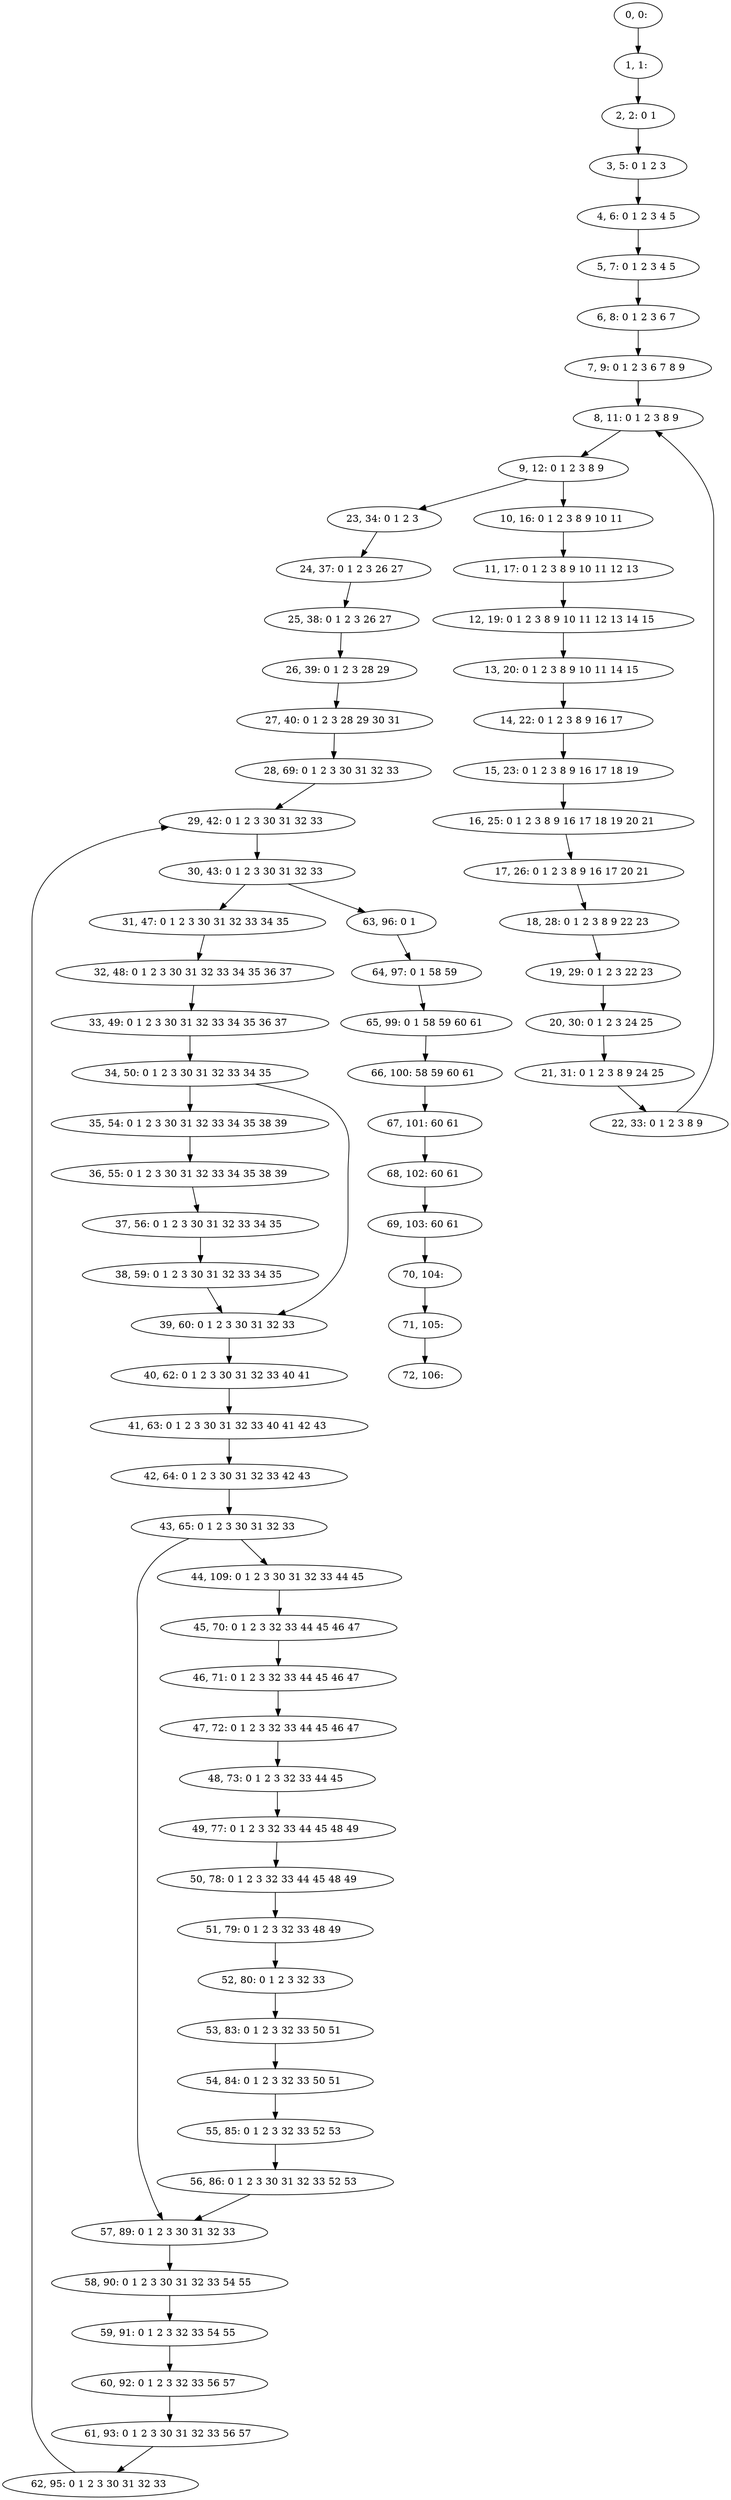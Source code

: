 digraph G {
0[label="0, 0: "];
1[label="1, 1: "];
2[label="2, 2: 0 1 "];
3[label="3, 5: 0 1 2 3 "];
4[label="4, 6: 0 1 2 3 4 5 "];
5[label="5, 7: 0 1 2 3 4 5 "];
6[label="6, 8: 0 1 2 3 6 7 "];
7[label="7, 9: 0 1 2 3 6 7 8 9 "];
8[label="8, 11: 0 1 2 3 8 9 "];
9[label="9, 12: 0 1 2 3 8 9 "];
10[label="10, 16: 0 1 2 3 8 9 10 11 "];
11[label="11, 17: 0 1 2 3 8 9 10 11 12 13 "];
12[label="12, 19: 0 1 2 3 8 9 10 11 12 13 14 15 "];
13[label="13, 20: 0 1 2 3 8 9 10 11 14 15 "];
14[label="14, 22: 0 1 2 3 8 9 16 17 "];
15[label="15, 23: 0 1 2 3 8 9 16 17 18 19 "];
16[label="16, 25: 0 1 2 3 8 9 16 17 18 19 20 21 "];
17[label="17, 26: 0 1 2 3 8 9 16 17 20 21 "];
18[label="18, 28: 0 1 2 3 8 9 22 23 "];
19[label="19, 29: 0 1 2 3 22 23 "];
20[label="20, 30: 0 1 2 3 24 25 "];
21[label="21, 31: 0 1 2 3 8 9 24 25 "];
22[label="22, 33: 0 1 2 3 8 9 "];
23[label="23, 34: 0 1 2 3 "];
24[label="24, 37: 0 1 2 3 26 27 "];
25[label="25, 38: 0 1 2 3 26 27 "];
26[label="26, 39: 0 1 2 3 28 29 "];
27[label="27, 40: 0 1 2 3 28 29 30 31 "];
28[label="28, 69: 0 1 2 3 30 31 32 33 "];
29[label="29, 42: 0 1 2 3 30 31 32 33 "];
30[label="30, 43: 0 1 2 3 30 31 32 33 "];
31[label="31, 47: 0 1 2 3 30 31 32 33 34 35 "];
32[label="32, 48: 0 1 2 3 30 31 32 33 34 35 36 37 "];
33[label="33, 49: 0 1 2 3 30 31 32 33 34 35 36 37 "];
34[label="34, 50: 0 1 2 3 30 31 32 33 34 35 "];
35[label="35, 54: 0 1 2 3 30 31 32 33 34 35 38 39 "];
36[label="36, 55: 0 1 2 3 30 31 32 33 34 35 38 39 "];
37[label="37, 56: 0 1 2 3 30 31 32 33 34 35 "];
38[label="38, 59: 0 1 2 3 30 31 32 33 34 35 "];
39[label="39, 60: 0 1 2 3 30 31 32 33 "];
40[label="40, 62: 0 1 2 3 30 31 32 33 40 41 "];
41[label="41, 63: 0 1 2 3 30 31 32 33 40 41 42 43 "];
42[label="42, 64: 0 1 2 3 30 31 32 33 42 43 "];
43[label="43, 65: 0 1 2 3 30 31 32 33 "];
44[label="44, 109: 0 1 2 3 30 31 32 33 44 45 "];
45[label="45, 70: 0 1 2 3 32 33 44 45 46 47 "];
46[label="46, 71: 0 1 2 3 32 33 44 45 46 47 "];
47[label="47, 72: 0 1 2 3 32 33 44 45 46 47 "];
48[label="48, 73: 0 1 2 3 32 33 44 45 "];
49[label="49, 77: 0 1 2 3 32 33 44 45 48 49 "];
50[label="50, 78: 0 1 2 3 32 33 44 45 48 49 "];
51[label="51, 79: 0 1 2 3 32 33 48 49 "];
52[label="52, 80: 0 1 2 3 32 33 "];
53[label="53, 83: 0 1 2 3 32 33 50 51 "];
54[label="54, 84: 0 1 2 3 32 33 50 51 "];
55[label="55, 85: 0 1 2 3 32 33 52 53 "];
56[label="56, 86: 0 1 2 3 30 31 32 33 52 53 "];
57[label="57, 89: 0 1 2 3 30 31 32 33 "];
58[label="58, 90: 0 1 2 3 30 31 32 33 54 55 "];
59[label="59, 91: 0 1 2 3 32 33 54 55 "];
60[label="60, 92: 0 1 2 3 32 33 56 57 "];
61[label="61, 93: 0 1 2 3 30 31 32 33 56 57 "];
62[label="62, 95: 0 1 2 3 30 31 32 33 "];
63[label="63, 96: 0 1 "];
64[label="64, 97: 0 1 58 59 "];
65[label="65, 99: 0 1 58 59 60 61 "];
66[label="66, 100: 58 59 60 61 "];
67[label="67, 101: 60 61 "];
68[label="68, 102: 60 61 "];
69[label="69, 103: 60 61 "];
70[label="70, 104: "];
71[label="71, 105: "];
72[label="72, 106: "];
0->1 ;
1->2 ;
2->3 ;
3->4 ;
4->5 ;
5->6 ;
6->7 ;
7->8 ;
8->9 ;
9->10 ;
9->23 ;
10->11 ;
11->12 ;
12->13 ;
13->14 ;
14->15 ;
15->16 ;
16->17 ;
17->18 ;
18->19 ;
19->20 ;
20->21 ;
21->22 ;
22->8 ;
23->24 ;
24->25 ;
25->26 ;
26->27 ;
27->28 ;
28->29 ;
29->30 ;
30->31 ;
30->63 ;
31->32 ;
32->33 ;
33->34 ;
34->35 ;
34->39 ;
35->36 ;
36->37 ;
37->38 ;
38->39 ;
39->40 ;
40->41 ;
41->42 ;
42->43 ;
43->44 ;
43->57 ;
44->45 ;
45->46 ;
46->47 ;
47->48 ;
48->49 ;
49->50 ;
50->51 ;
51->52 ;
52->53 ;
53->54 ;
54->55 ;
55->56 ;
56->57 ;
57->58 ;
58->59 ;
59->60 ;
60->61 ;
61->62 ;
62->29 ;
63->64 ;
64->65 ;
65->66 ;
66->67 ;
67->68 ;
68->69 ;
69->70 ;
70->71 ;
71->72 ;
}
